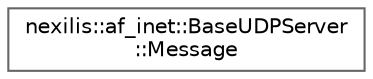 digraph "Graphical Class Hierarchy"
{
 // LATEX_PDF_SIZE
  bgcolor="transparent";
  edge [fontname=Helvetica,fontsize=10,labelfontname=Helvetica,labelfontsize=10];
  node [fontname=Helvetica,fontsize=10,shape=box,height=0.2,width=0.4];
  rankdir="LR";
  Node0 [id="Node000000",label="nexilis::af_inet::BaseUDPServer\l::Message",height=0.2,width=0.4,color="grey40", fillcolor="white", style="filled",URL="$d1/d8f/structnexilis_1_1af__inet_1_1BaseUDPServer_1_1Message.html",tooltip=" "];
}
